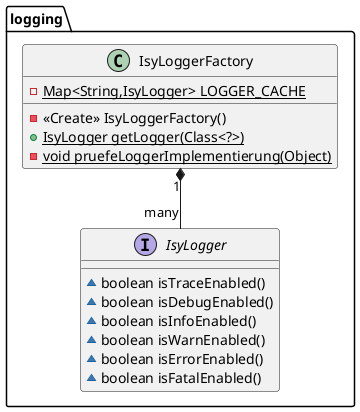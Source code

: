 @startuml
class logging.IsyLoggerFactory {
- {static} Map<String,IsyLogger> LOGGER_CACHE
- <<Create>> IsyLoggerFactory()
+ {static} IsyLogger getLogger(Class<?>)
- {static} void pruefeLoggerImplementierung(Object)
}
interface logging.IsyLogger {
~ boolean isTraceEnabled()
~ boolean isDebugEnabled()
~ boolean isInfoEnabled()
~ boolean isWarnEnabled()
~ boolean isErrorEnabled()
~ boolean isFatalEnabled()
}
IsyLoggerFactory "1" *-- "many" IsyLogger
@enduml